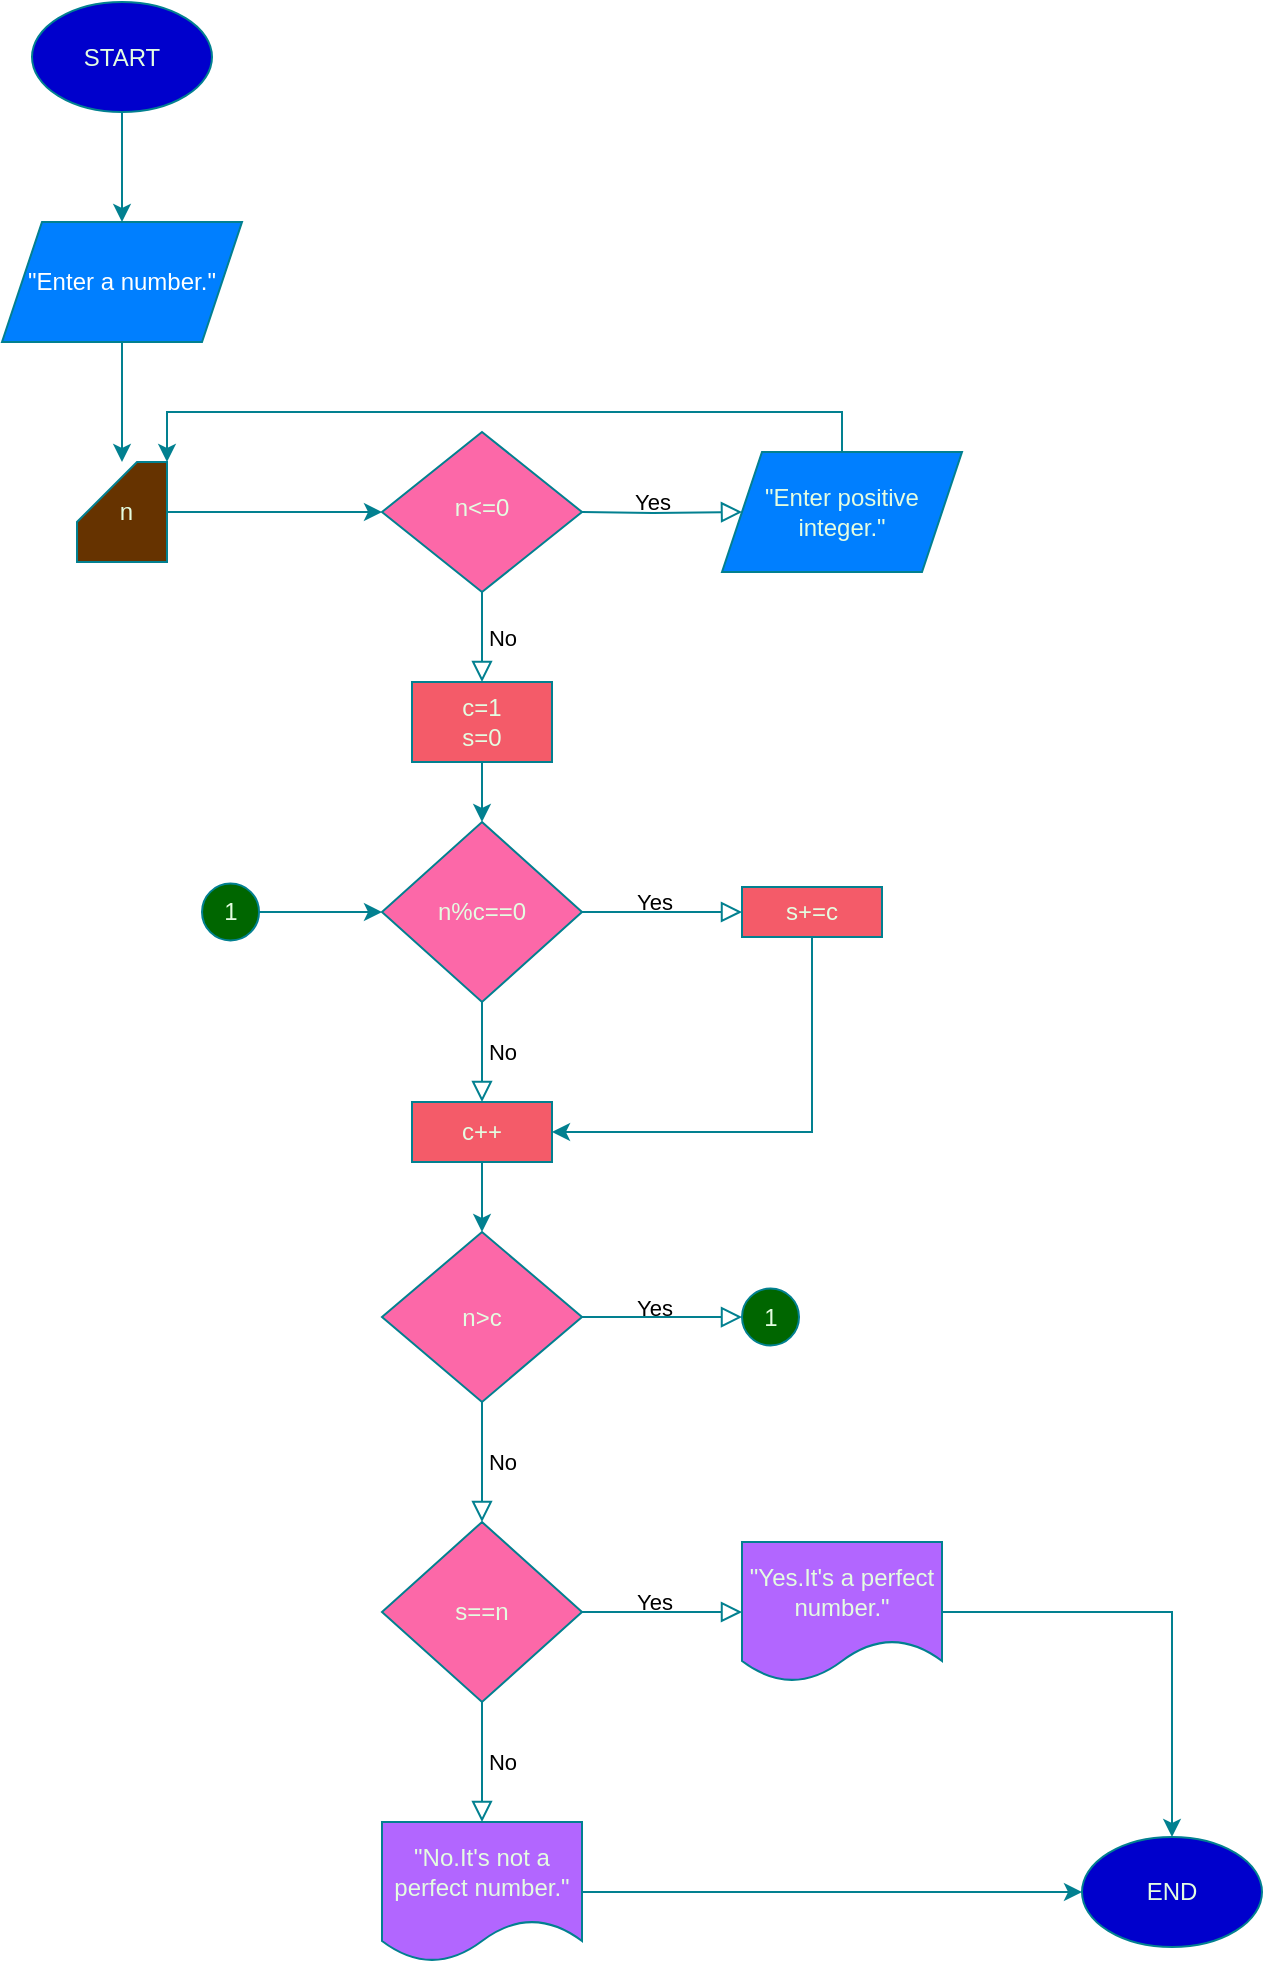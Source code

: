 <mxfile version="22.1.0" type="github">
  <diagram id="C5RBs43oDa-KdzZeNtuy" name="Page-1">
    <mxGraphModel dx="1243" dy="1927" grid="1" gridSize="10" guides="1" tooltips="1" connect="1" arrows="1" fold="1" page="1" pageScale="1" pageWidth="827" pageHeight="1169" math="0" shadow="0">
      <root>
        <mxCell id="WIyWlLk6GJQsqaUBKTNV-0" />
        <mxCell id="WIyWlLk6GJQsqaUBKTNV-1" parent="WIyWlLk6GJQsqaUBKTNV-0" />
        <mxCell id="WIyWlLk6GJQsqaUBKTNV-10" value="n&amp;lt;=0" style="rhombus;whiteSpace=wrap;html=1;shadow=0;fontFamily=Helvetica;fontSize=12;align=center;strokeWidth=1;spacing=6;spacingTop=-4;labelBackgroundColor=none;fillColor=#FC68A8;strokeColor=#028090;fontColor=#E4FDE1;" parent="WIyWlLk6GJQsqaUBKTNV-1" vertex="1">
          <mxGeometry x="350" y="145" width="100" height="80" as="geometry" />
        </mxCell>
        <mxCell id="nasBl9K5YajOh5_W6PYL-2" style="edgeStyle=orthogonalEdgeStyle;rounded=0;orthogonalLoop=1;jettySize=auto;html=1;exitX=0.5;exitY=1;exitDx=0;exitDy=0;strokeColor=#028090;fontColor=#E4FDE1;fillColor=#F45B69;" edge="1" parent="WIyWlLk6GJQsqaUBKTNV-1" source="nasBl9K5YajOh5_W6PYL-0" target="nasBl9K5YajOh5_W6PYL-3">
          <mxGeometry relative="1" as="geometry">
            <mxPoint x="220" y="150" as="targetPoint" />
          </mxGeometry>
        </mxCell>
        <mxCell id="nasBl9K5YajOh5_W6PYL-0" value="&lt;font color=&quot;#ffffff&quot;&gt;&quot;Enter a number.&quot;&lt;/font&gt;" style="shape=parallelogram;perimeter=parallelogramPerimeter;whiteSpace=wrap;html=1;fixedSize=1;fillColor=#007FFF;labelBackgroundColor=none;strokeColor=#028090;fontColor=#E4FDE1;" vertex="1" parent="WIyWlLk6GJQsqaUBKTNV-1">
          <mxGeometry x="160" y="40" width="120" height="60" as="geometry" />
        </mxCell>
        <mxCell id="nasBl9K5YajOh5_W6PYL-5" style="edgeStyle=orthogonalEdgeStyle;rounded=0;orthogonalLoop=1;jettySize=auto;html=1;exitX=1;exitY=0.5;exitDx=0;exitDy=0;exitPerimeter=0;entryX=0;entryY=0.5;entryDx=0;entryDy=0;strokeColor=#028090;fontColor=#E4FDE1;fillColor=#F45B69;" edge="1" parent="WIyWlLk6GJQsqaUBKTNV-1" source="nasBl9K5YajOh5_W6PYL-3" target="WIyWlLk6GJQsqaUBKTNV-10">
          <mxGeometry relative="1" as="geometry" />
        </mxCell>
        <mxCell id="nasBl9K5YajOh5_W6PYL-3" value="&amp;nbsp;n" style="shape=card;whiteSpace=wrap;html=1;strokeColor=#028090;fontColor=#E4FDE1;fillColor=#663300;" vertex="1" parent="WIyWlLk6GJQsqaUBKTNV-1">
          <mxGeometry x="197.5" y="160" width="45" height="50" as="geometry" />
        </mxCell>
        <mxCell id="nasBl9K5YajOh5_W6PYL-6" value="Yes" style="edgeStyle=orthogonalEdgeStyle;rounded=0;html=1;jettySize=auto;orthogonalLoop=1;fontSize=11;endArrow=block;endFill=0;endSize=8;strokeWidth=1;shadow=0;labelBackgroundColor=none;strokeColor=#028090;fontColor=default;exitX=1;exitY=0.5;exitDx=0;exitDy=0;" edge="1" parent="WIyWlLk6GJQsqaUBKTNV-1" target="nasBl9K5YajOh5_W6PYL-7">
          <mxGeometry x="-0.105" y="5" relative="1" as="geometry">
            <mxPoint as="offset" />
            <mxPoint x="450" y="184.97" as="sourcePoint" />
            <mxPoint x="621.667" y="224.97" as="targetPoint" />
            <Array as="points" />
          </mxGeometry>
        </mxCell>
        <mxCell id="nasBl9K5YajOh5_W6PYL-7" value="&quot;Enter positive integer.&quot;" style="shape=parallelogram;perimeter=parallelogramPerimeter;whiteSpace=wrap;html=1;fixedSize=1;strokeColor=#028090;fontColor=#E4FDE1;fillColor=#007FFF;" vertex="1" parent="WIyWlLk6GJQsqaUBKTNV-1">
          <mxGeometry x="520" y="155" width="120" height="60" as="geometry" />
        </mxCell>
        <mxCell id="nasBl9K5YajOh5_W6PYL-8" style="edgeStyle=orthogonalEdgeStyle;rounded=0;orthogonalLoop=1;jettySize=auto;html=1;exitX=0.5;exitY=0;exitDx=0;exitDy=0;entryX=1;entryY=0;entryDx=0;entryDy=0;entryPerimeter=0;strokeColor=#028090;fontColor=#E4FDE1;fillColor=#F45B69;" edge="1" parent="WIyWlLk6GJQsqaUBKTNV-1" source="nasBl9K5YajOh5_W6PYL-7" target="nasBl9K5YajOh5_W6PYL-3">
          <mxGeometry relative="1" as="geometry" />
        </mxCell>
        <mxCell id="nasBl9K5YajOh5_W6PYL-9" value="No" style="edgeStyle=orthogonalEdgeStyle;rounded=0;html=1;jettySize=auto;orthogonalLoop=1;fontSize=11;endArrow=block;endFill=0;endSize=8;strokeWidth=1;shadow=0;labelBackgroundColor=none;strokeColor=#028090;fontColor=default;exitX=0.5;exitY=1;exitDx=0;exitDy=0;entryX=0.5;entryY=0;entryDx=0;entryDy=0;" edge="1" parent="WIyWlLk6GJQsqaUBKTNV-1" source="WIyWlLk6GJQsqaUBKTNV-10" target="nasBl9K5YajOh5_W6PYL-10">
          <mxGeometry y="10" relative="1" as="geometry">
            <mxPoint as="offset" />
            <mxPoint x="290" y="240" as="sourcePoint" />
            <mxPoint x="400" y="280" as="targetPoint" />
            <Array as="points" />
          </mxGeometry>
        </mxCell>
        <mxCell id="nasBl9K5YajOh5_W6PYL-11" style="edgeStyle=orthogonalEdgeStyle;rounded=0;orthogonalLoop=1;jettySize=auto;html=1;exitX=0.5;exitY=1;exitDx=0;exitDy=0;strokeColor=#028090;fontColor=#E4FDE1;fillColor=#F45B69;" edge="1" parent="WIyWlLk6GJQsqaUBKTNV-1" source="nasBl9K5YajOh5_W6PYL-10" target="nasBl9K5YajOh5_W6PYL-12">
          <mxGeometry relative="1" as="geometry">
            <mxPoint x="399.793" y="360" as="targetPoint" />
          </mxGeometry>
        </mxCell>
        <mxCell id="nasBl9K5YajOh5_W6PYL-10" value="c=1&lt;br&gt;s=0" style="rounded=0;whiteSpace=wrap;html=1;strokeColor=#028090;fontColor=#E4FDE1;fillColor=#F45B69;" vertex="1" parent="WIyWlLk6GJQsqaUBKTNV-1">
          <mxGeometry x="365" y="270" width="70" height="40" as="geometry" />
        </mxCell>
        <mxCell id="nasBl9K5YajOh5_W6PYL-12" value="n%c==0" style="rhombus;whiteSpace=wrap;html=1;strokeColor=#028090;fontColor=#E4FDE1;fillColor=#FC68A8;" vertex="1" parent="WIyWlLk6GJQsqaUBKTNV-1">
          <mxGeometry x="350" y="340" width="100" height="90" as="geometry" />
        </mxCell>
        <mxCell id="nasBl9K5YajOh5_W6PYL-13" value="Yes" style="edgeStyle=orthogonalEdgeStyle;rounded=0;html=1;jettySize=auto;orthogonalLoop=1;fontSize=11;endArrow=block;endFill=0;endSize=8;strokeWidth=1;shadow=0;labelBackgroundColor=none;strokeColor=#028090;fontColor=default;exitX=1;exitY=0.5;exitDx=0;exitDy=0;" edge="1" parent="WIyWlLk6GJQsqaUBKTNV-1" source="nasBl9K5YajOh5_W6PYL-12" target="nasBl9K5YajOh5_W6PYL-14">
          <mxGeometry x="-0.105" y="5" relative="1" as="geometry">
            <mxPoint as="offset" />
            <mxPoint x="490" y="390" as="sourcePoint" />
            <mxPoint x="570" y="385" as="targetPoint" />
            <Array as="points" />
          </mxGeometry>
        </mxCell>
        <mxCell id="nasBl9K5YajOh5_W6PYL-17" style="edgeStyle=orthogonalEdgeStyle;rounded=0;orthogonalLoop=1;jettySize=auto;html=1;exitX=0.5;exitY=1;exitDx=0;exitDy=0;entryX=1;entryY=0.5;entryDx=0;entryDy=0;strokeColor=#028090;fontColor=#E4FDE1;fillColor=#F45B69;" edge="1" parent="WIyWlLk6GJQsqaUBKTNV-1" source="nasBl9K5YajOh5_W6PYL-14" target="nasBl9K5YajOh5_W6PYL-16">
          <mxGeometry relative="1" as="geometry" />
        </mxCell>
        <mxCell id="nasBl9K5YajOh5_W6PYL-14" value="s+=c" style="rounded=0;whiteSpace=wrap;html=1;strokeColor=#028090;fontColor=#E4FDE1;fillColor=#F45B69;" vertex="1" parent="WIyWlLk6GJQsqaUBKTNV-1">
          <mxGeometry x="530" y="372.5" width="70" height="25" as="geometry" />
        </mxCell>
        <mxCell id="nasBl9K5YajOh5_W6PYL-15" value="No" style="edgeStyle=orthogonalEdgeStyle;rounded=0;html=1;jettySize=auto;orthogonalLoop=1;fontSize=11;endArrow=block;endFill=0;endSize=8;strokeWidth=1;shadow=0;labelBackgroundColor=none;strokeColor=#028090;fontColor=default;exitX=0.5;exitY=1;exitDx=0;exitDy=0;" edge="1" parent="WIyWlLk6GJQsqaUBKTNV-1" source="nasBl9K5YajOh5_W6PYL-12" target="nasBl9K5YajOh5_W6PYL-16">
          <mxGeometry y="10" relative="1" as="geometry">
            <mxPoint as="offset" />
            <mxPoint x="390" y="440" as="sourcePoint" />
            <mxPoint x="400" y="490" as="targetPoint" />
            <Array as="points" />
          </mxGeometry>
        </mxCell>
        <mxCell id="nasBl9K5YajOh5_W6PYL-18" style="edgeStyle=orthogonalEdgeStyle;rounded=0;orthogonalLoop=1;jettySize=auto;html=1;exitX=0.5;exitY=1;exitDx=0;exitDy=0;strokeColor=#028090;fontColor=#E4FDE1;fillColor=#F45B69;" edge="1" parent="WIyWlLk6GJQsqaUBKTNV-1" source="nasBl9K5YajOh5_W6PYL-16" target="nasBl9K5YajOh5_W6PYL-19">
          <mxGeometry relative="1" as="geometry">
            <mxPoint x="399.793" y="550" as="targetPoint" />
          </mxGeometry>
        </mxCell>
        <mxCell id="nasBl9K5YajOh5_W6PYL-16" value="c++" style="rounded=0;whiteSpace=wrap;html=1;strokeColor=#028090;fontColor=#E4FDE1;fillColor=#F45B69;" vertex="1" parent="WIyWlLk6GJQsqaUBKTNV-1">
          <mxGeometry x="365" y="480" width="70" height="30" as="geometry" />
        </mxCell>
        <mxCell id="nasBl9K5YajOh5_W6PYL-19" value="n&amp;gt;c" style="rhombus;whiteSpace=wrap;html=1;strokeColor=#028090;fontColor=#E4FDE1;fillColor=#FC68A8;" vertex="1" parent="WIyWlLk6GJQsqaUBKTNV-1">
          <mxGeometry x="350" y="545" width="100" height="85" as="geometry" />
        </mxCell>
        <mxCell id="nasBl9K5YajOh5_W6PYL-20" value="No" style="edgeStyle=orthogonalEdgeStyle;rounded=0;html=1;jettySize=auto;orthogonalLoop=1;fontSize=11;endArrow=block;endFill=0;endSize=8;strokeWidth=1;shadow=0;labelBackgroundColor=none;strokeColor=#028090;fontColor=default;exitX=0.5;exitY=1;exitDx=0;exitDy=0;" edge="1" parent="WIyWlLk6GJQsqaUBKTNV-1" source="nasBl9K5YajOh5_W6PYL-19" target="nasBl9K5YajOh5_W6PYL-21">
          <mxGeometry y="10" relative="1" as="geometry">
            <mxPoint as="offset" />
            <mxPoint x="410" y="670" as="sourcePoint" />
            <mxPoint x="400" y="680" as="targetPoint" />
            <Array as="points" />
          </mxGeometry>
        </mxCell>
        <mxCell id="nasBl9K5YajOh5_W6PYL-21" value="s==n" style="rhombus;whiteSpace=wrap;html=1;strokeColor=#028090;fontColor=#E4FDE1;fillColor=#FC68A8;" vertex="1" parent="WIyWlLk6GJQsqaUBKTNV-1">
          <mxGeometry x="350" y="690" width="100" height="90" as="geometry" />
        </mxCell>
        <mxCell id="nasBl9K5YajOh5_W6PYL-22" value="No" style="edgeStyle=orthogonalEdgeStyle;rounded=0;html=1;jettySize=auto;orthogonalLoop=1;fontSize=11;endArrow=block;endFill=0;endSize=8;strokeWidth=1;shadow=0;labelBackgroundColor=none;strokeColor=#028090;fontColor=default;exitX=0.5;exitY=1;exitDx=0;exitDy=0;" edge="1" parent="WIyWlLk6GJQsqaUBKTNV-1" source="nasBl9K5YajOh5_W6PYL-21" target="nasBl9K5YajOh5_W6PYL-23">
          <mxGeometry y="10" relative="1" as="geometry">
            <mxPoint as="offset" />
            <mxPoint x="340" y="860" as="sourcePoint" />
            <mxPoint x="400" y="860" as="targetPoint" />
            <Array as="points">
              <mxPoint x="400" y="820" />
              <mxPoint x="400" y="820" />
            </Array>
          </mxGeometry>
        </mxCell>
        <mxCell id="nasBl9K5YajOh5_W6PYL-30" style="edgeStyle=orthogonalEdgeStyle;rounded=0;orthogonalLoop=1;jettySize=auto;html=1;exitX=1;exitY=0.5;exitDx=0;exitDy=0;strokeColor=#028090;fontColor=#E4FDE1;fillColor=#F45B69;" edge="1" parent="WIyWlLk6GJQsqaUBKTNV-1" source="nasBl9K5YajOh5_W6PYL-23" target="nasBl9K5YajOh5_W6PYL-31">
          <mxGeometry relative="1" as="geometry">
            <mxPoint x="540" y="875" as="targetPoint" />
          </mxGeometry>
        </mxCell>
        <mxCell id="nasBl9K5YajOh5_W6PYL-23" value="&quot;No.It&#39;s not a perfect number.&quot;" style="shape=document;whiteSpace=wrap;html=1;boundedLbl=1;strokeColor=#028090;fontColor=#E4FDE1;fillColor=#B266FF;" vertex="1" parent="WIyWlLk6GJQsqaUBKTNV-1">
          <mxGeometry x="350" y="840" width="100" height="70" as="geometry" />
        </mxCell>
        <mxCell id="nasBl9K5YajOh5_W6PYL-24" value="Yes" style="edgeStyle=orthogonalEdgeStyle;rounded=0;html=1;jettySize=auto;orthogonalLoop=1;fontSize=11;endArrow=block;endFill=0;endSize=8;strokeWidth=1;shadow=0;labelBackgroundColor=none;strokeColor=#028090;fontColor=default;exitX=1;exitY=0.5;exitDx=0;exitDy=0;" edge="1" parent="WIyWlLk6GJQsqaUBKTNV-1" source="nasBl9K5YajOh5_W6PYL-19" target="nasBl9K5YajOh5_W6PYL-25">
          <mxGeometry x="-0.105" y="5" relative="1" as="geometry">
            <mxPoint as="offset" />
            <mxPoint x="500" y="600" as="sourcePoint" />
            <mxPoint x="510" y="588" as="targetPoint" />
            <Array as="points" />
          </mxGeometry>
        </mxCell>
        <mxCell id="nasBl9K5YajOh5_W6PYL-25" value="1" style="ellipse;whiteSpace=wrap;html=1;aspect=fixed;strokeColor=#028090;fontColor=#E4FDE1;fillColor=#006600;" vertex="1" parent="WIyWlLk6GJQsqaUBKTNV-1">
          <mxGeometry x="530" y="573.25" width="28.5" height="28.5" as="geometry" />
        </mxCell>
        <mxCell id="nasBl9K5YajOh5_W6PYL-27" style="edgeStyle=orthogonalEdgeStyle;rounded=0;orthogonalLoop=1;jettySize=auto;html=1;exitX=1;exitY=0.5;exitDx=0;exitDy=0;entryX=0;entryY=0.5;entryDx=0;entryDy=0;strokeColor=#028090;fontColor=#E4FDE1;fillColor=#F45B69;" edge="1" parent="WIyWlLk6GJQsqaUBKTNV-1" source="nasBl9K5YajOh5_W6PYL-26" target="nasBl9K5YajOh5_W6PYL-12">
          <mxGeometry relative="1" as="geometry" />
        </mxCell>
        <mxCell id="nasBl9K5YajOh5_W6PYL-26" value="1" style="ellipse;whiteSpace=wrap;html=1;aspect=fixed;strokeColor=#028090;fontColor=#E4FDE1;fillColor=#006600;" vertex="1" parent="WIyWlLk6GJQsqaUBKTNV-1">
          <mxGeometry x="260" y="370.75" width="28.5" height="28.5" as="geometry" />
        </mxCell>
        <mxCell id="nasBl9K5YajOh5_W6PYL-28" value="Yes" style="edgeStyle=orthogonalEdgeStyle;rounded=0;html=1;jettySize=auto;orthogonalLoop=1;fontSize=11;endArrow=block;endFill=0;endSize=8;strokeWidth=1;shadow=0;labelBackgroundColor=none;strokeColor=#028090;fontColor=default;exitX=1;exitY=0.5;exitDx=0;exitDy=0;entryX=0;entryY=0.5;entryDx=0;entryDy=0;" edge="1" parent="WIyWlLk6GJQsqaUBKTNV-1" source="nasBl9K5YajOh5_W6PYL-21" target="nasBl9K5YajOh5_W6PYL-29">
          <mxGeometry x="-0.105" y="5" relative="1" as="geometry">
            <mxPoint as="offset" />
            <mxPoint x="480" y="740" as="sourcePoint" />
            <mxPoint x="570" y="735" as="targetPoint" />
            <Array as="points" />
          </mxGeometry>
        </mxCell>
        <mxCell id="nasBl9K5YajOh5_W6PYL-32" style="edgeStyle=orthogonalEdgeStyle;rounded=0;orthogonalLoop=1;jettySize=auto;html=1;exitX=1;exitY=0.5;exitDx=0;exitDy=0;entryX=0.5;entryY=0;entryDx=0;entryDy=0;strokeColor=#028090;fontColor=#E4FDE1;fillColor=#F45B69;" edge="1" parent="WIyWlLk6GJQsqaUBKTNV-1" source="nasBl9K5YajOh5_W6PYL-29" target="nasBl9K5YajOh5_W6PYL-31">
          <mxGeometry relative="1" as="geometry" />
        </mxCell>
        <mxCell id="nasBl9K5YajOh5_W6PYL-29" value="&quot;Yes.It&#39;s a perfect number.&quot;" style="shape=document;whiteSpace=wrap;html=1;boundedLbl=1;strokeColor=#028090;fontColor=#E4FDE1;fillColor=#B266FF;" vertex="1" parent="WIyWlLk6GJQsqaUBKTNV-1">
          <mxGeometry x="530" y="700" width="100" height="70" as="geometry" />
        </mxCell>
        <mxCell id="nasBl9K5YajOh5_W6PYL-31" value="END" style="ellipse;whiteSpace=wrap;html=1;strokeColor=#028090;fontColor=#E4FDE1;fillColor=#0000CC;" vertex="1" parent="WIyWlLk6GJQsqaUBKTNV-1">
          <mxGeometry x="700" y="847.5" width="90" height="55" as="geometry" />
        </mxCell>
        <mxCell id="nasBl9K5YajOh5_W6PYL-34" style="edgeStyle=orthogonalEdgeStyle;rounded=0;orthogonalLoop=1;jettySize=auto;html=1;exitX=0.5;exitY=1;exitDx=0;exitDy=0;entryX=0.5;entryY=0;entryDx=0;entryDy=0;strokeColor=#028090;fontColor=#E4FDE1;fillColor=#F45B69;" edge="1" parent="WIyWlLk6GJQsqaUBKTNV-1" source="nasBl9K5YajOh5_W6PYL-33" target="nasBl9K5YajOh5_W6PYL-0">
          <mxGeometry relative="1" as="geometry" />
        </mxCell>
        <mxCell id="nasBl9K5YajOh5_W6PYL-33" value="START" style="ellipse;whiteSpace=wrap;html=1;strokeColor=#028090;fontColor=#E4FDE1;fillColor=#0000CC;" vertex="1" parent="WIyWlLk6GJQsqaUBKTNV-1">
          <mxGeometry x="175" y="-70" width="90" height="55" as="geometry" />
        </mxCell>
      </root>
    </mxGraphModel>
  </diagram>
</mxfile>
